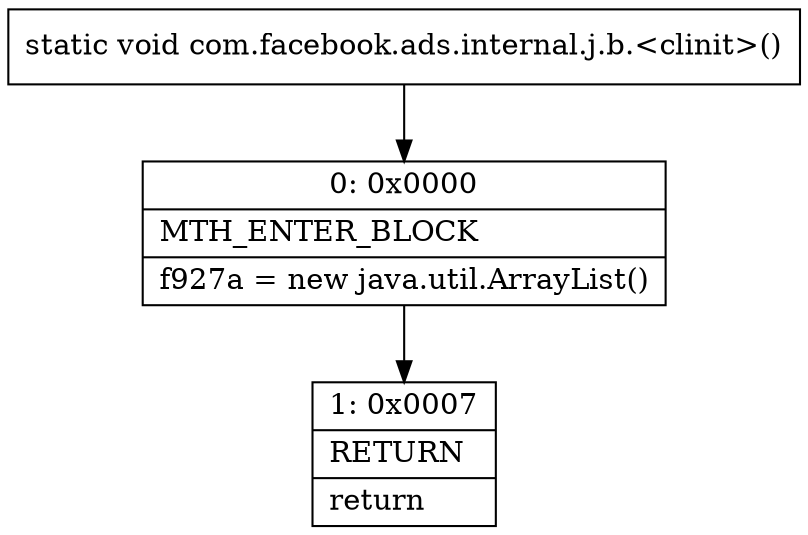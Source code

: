 digraph "CFG forcom.facebook.ads.internal.j.b.\<clinit\>()V" {
Node_0 [shape=record,label="{0\:\ 0x0000|MTH_ENTER_BLOCK\l|f927a = new java.util.ArrayList()\l}"];
Node_1 [shape=record,label="{1\:\ 0x0007|RETURN\l|return\l}"];
MethodNode[shape=record,label="{static void com.facebook.ads.internal.j.b.\<clinit\>() }"];
MethodNode -> Node_0;
Node_0 -> Node_1;
}

